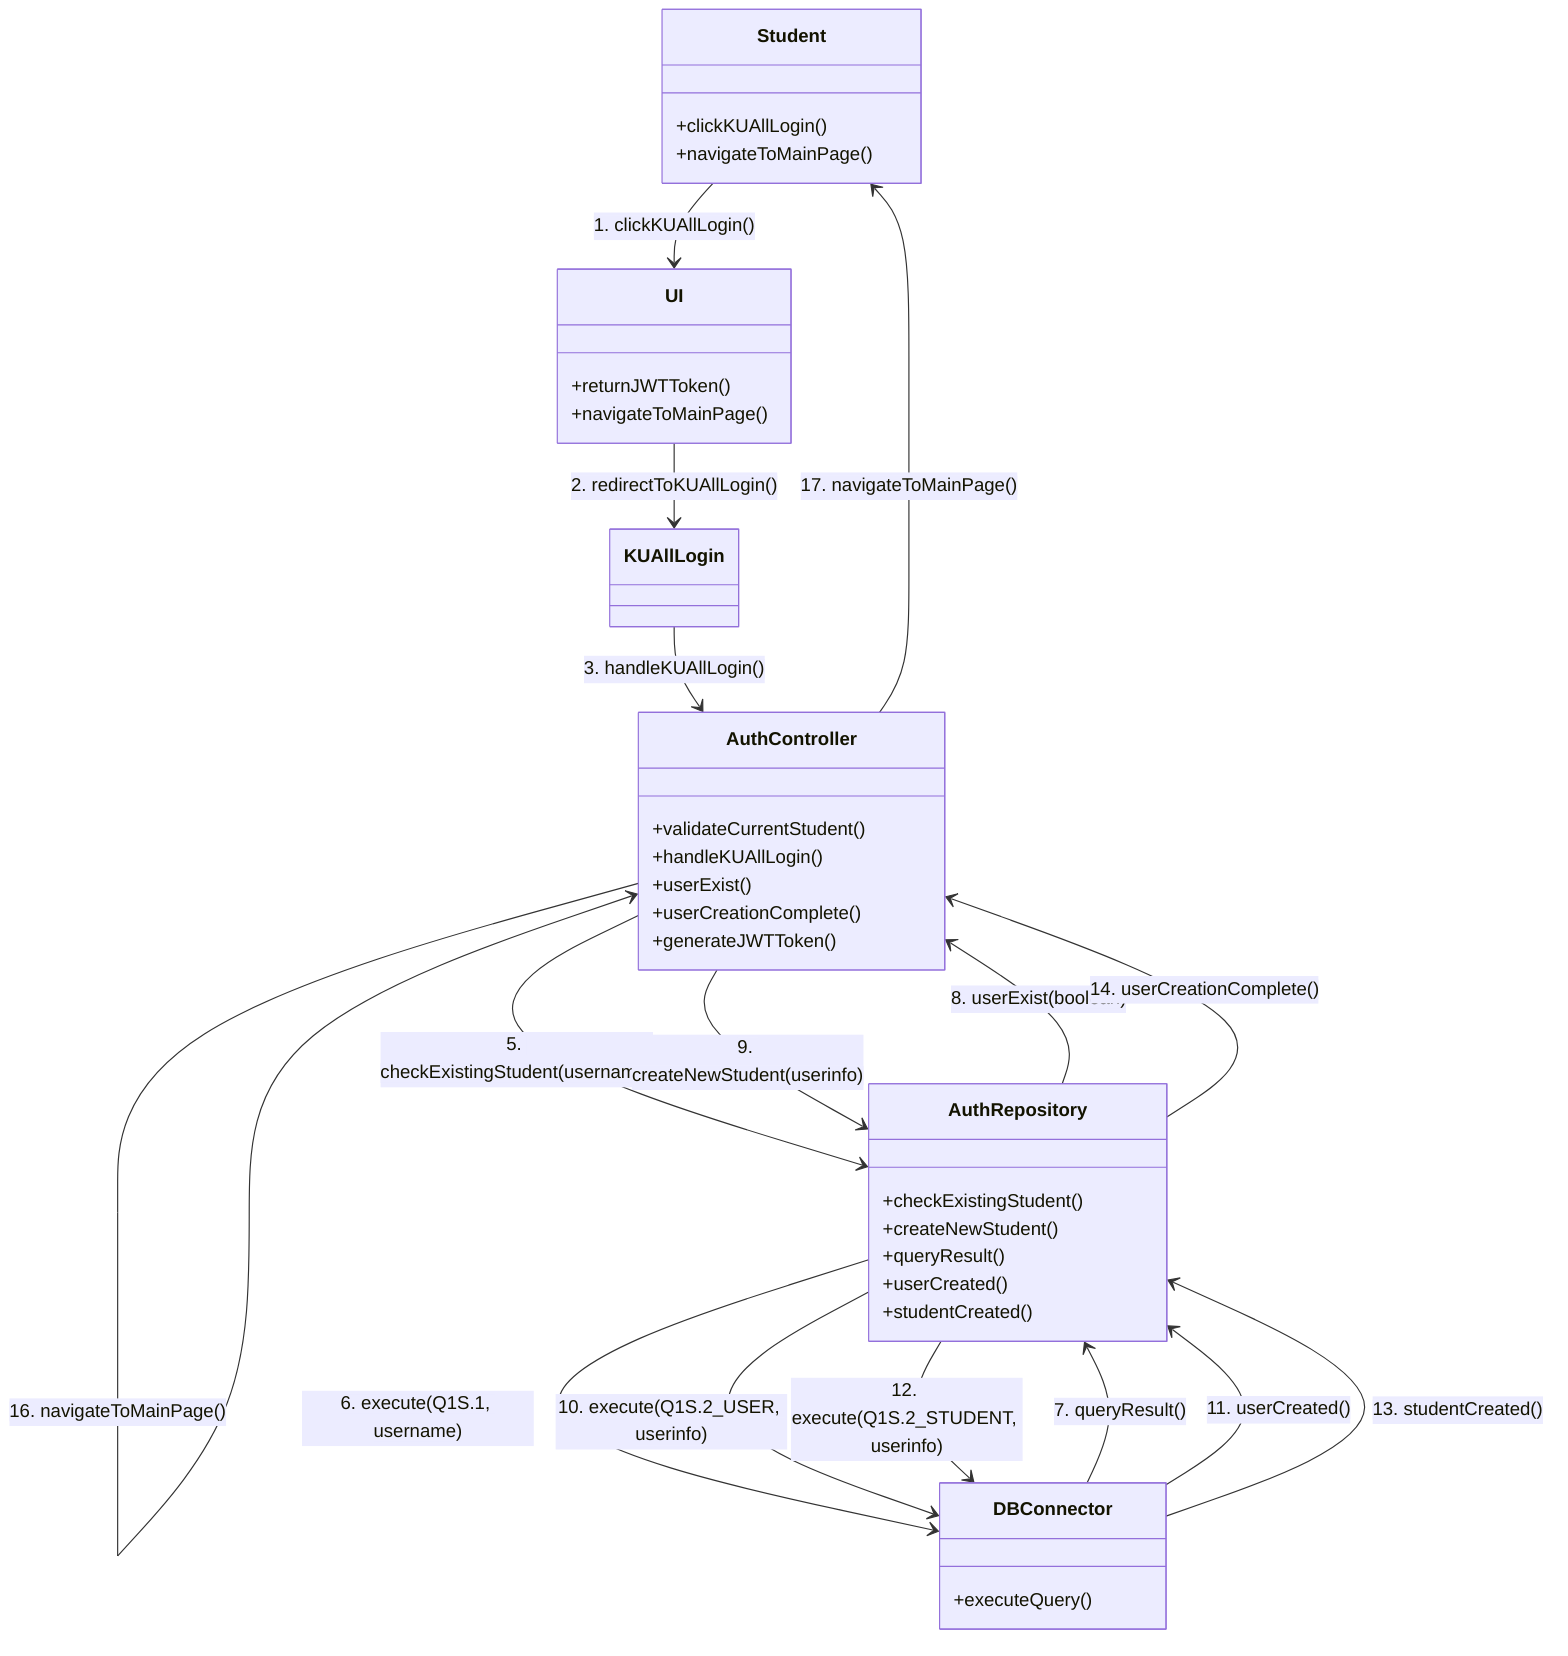 classDiagram
Student --> UI: 1. clickKUAllLogin()
UI --> KUAllLogin: 2. redirectToKUAllLogin()
KUAllLogin --> AuthController: 3. handleKUAllLogin()
AuthController --> AuthController: 4. validateCurrentStudent(userinfo)
AuthController --> AuthRepository: 5. checkExistingStudent(username)
AuthRepository --> DBConnector: 6. execute(Q1S.1, username)
DBConnector --> AuthRepository: 7. queryResult()
AuthRepository --> AuthController: 8. userExist(boolean)
AuthController --> AuthRepository: 9. createNewStudent(userinfo)
AuthRepository --> DBConnector: 10. execute(Q1S.2_USER, userinfo)
DBConnector --> AuthRepository: 11. userCreated()
AuthRepository --> DBConnector: 12. execute(Q1S.2_STUDENT, userinfo)
DBConnector --> AuthRepository: 13. studentCreated()
AuthRepository --> AuthController: 14. userCreationComplete()
AuthController --> AuthController: 15. returnJWTToken(token)
AuthController --> AuthController: 16. navigateToMainPage()
AuthController --> Student: 17. navigateToMainPage()

    class Student {
        +clickKUAllLogin()
        +navigateToMainPage()
    }

    class UI {
        +returnJWTToken()
        +navigateToMainPage()
    }

    class AuthController {
        +validateCurrentStudent()
        +handleKUAllLogin()
        +userExist()
        +userCreationComplete()
        +generateJWTToken()

    }

    class AuthRepository {
        +checkExistingStudent()
        +createNewStudent()
        +queryResult()
        +userCreated()
        +studentCreated()
    }

    class DBConnector {
        +executeQuery()
    }

    class KUAllLogin{
    }